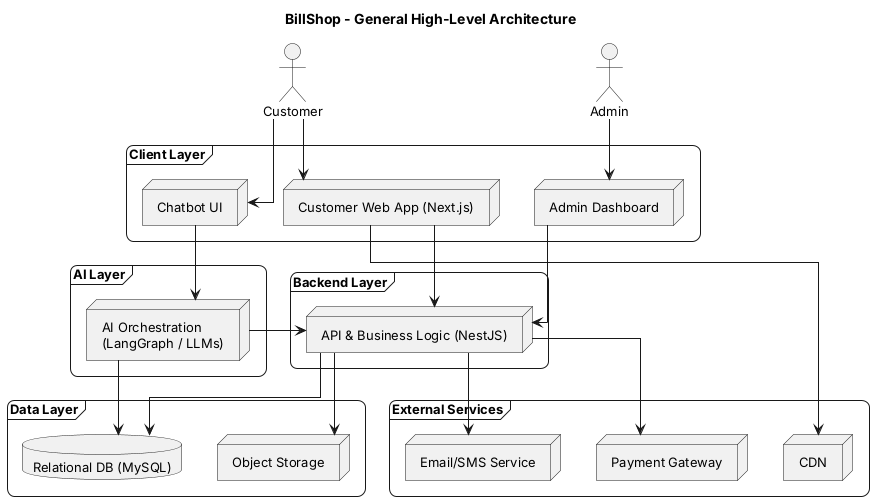@startuml BillShop General Architecture

title BillShop – General High-Level Architecture

skinparam linetype ortho
skinparam roundcorner 15
skinparam shadowing false
skinparam defaultFontName Inter
skinparam defaultFontSize 13

actor "Customer" as customer
actor "Admin" as admin

frame "Client Layer" {
    node "Customer Web App (Next.js)" as frontend
    node "Chatbot UI" as chatbot
    node "Admin Dashboard" as admindash
}

frame "Backend Layer" {
    node "API & Business Logic (NestJS)" as backend
}

frame "AI Layer" {
    node "AI Orchestration\n(LangGraph / LLMs)" as ai
}

frame "Data Layer" {
    database "Relational DB (MySQL)" as db
    node "Object Storage" as storage
}

frame "External Services" {
    node "Payment Gateway" as payment
    node "Email/SMS Service" as notify
    node "CDN" as cdn
}

' === FLOWS (with right-angle arrows) ===
customer -right-> frontend
customer -down-> chatbot
admin -down-> admindash

frontend -down-> backend
chatbot -down-> ai
admindash -down-> backend

backend -down-> db
backend -down-> storage
backend -down-> payment
backend -down-> notify
frontend -down-> cdn
ai -left-> backend
ai -down-> db

@enduml
